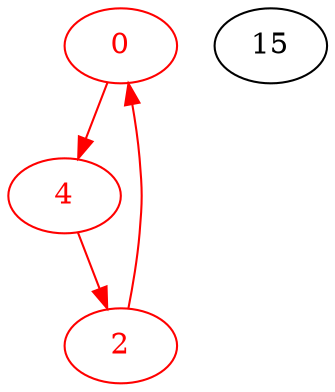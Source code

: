 digraph g{
node [color = red, fontcolor=red]; 0 2 4 ;
0 -> 4 [color=red] ;
2 -> 0 [color=red] ;
4 -> 2 [color=red] ;
node [color = black, fontcolor=black]; 15 ;
}